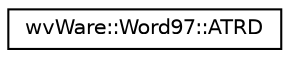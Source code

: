 digraph "类继承关系图"
{
  edge [fontname="Helvetica",fontsize="10",labelfontname="Helvetica",labelfontsize="10"];
  node [fontname="Helvetica",fontsize="10",shape=record];
  rankdir="LR";
  Node0 [label="wvWare::Word97::ATRD",height=0.2,width=0.4,color="black", fillcolor="white", style="filled",URL="$structwv_ware_1_1_word97_1_1_a_t_r_d.html"];
}
